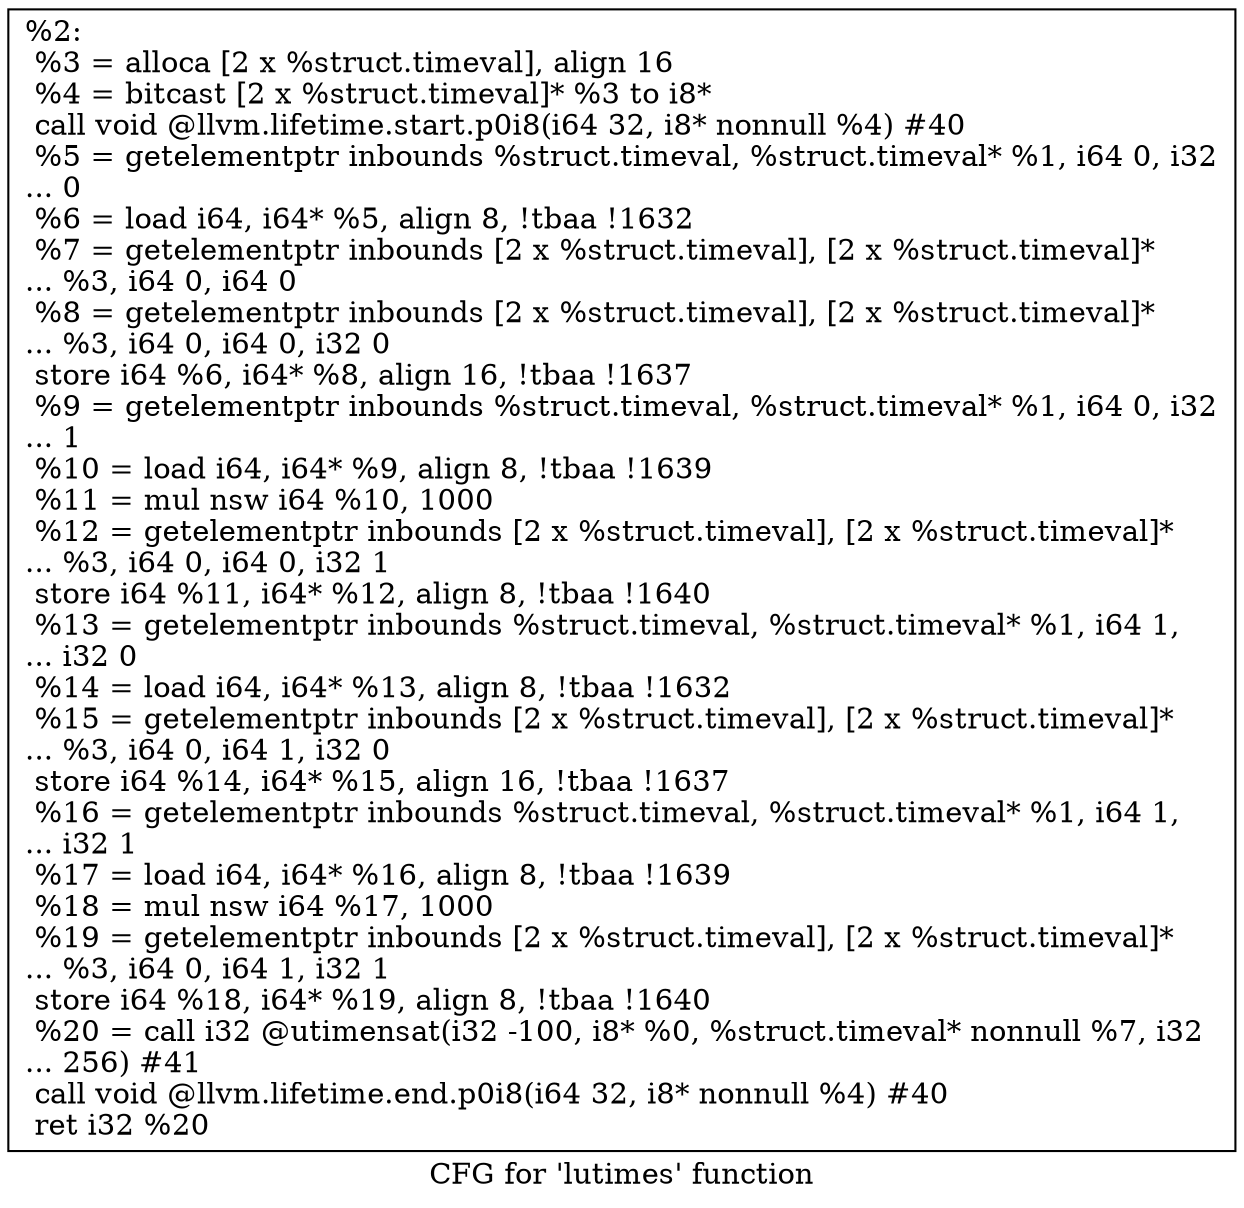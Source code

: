 digraph "CFG for 'lutimes' function" {
	label="CFG for 'lutimes' function";

	Node0x1f76af0 [shape=record,label="{%2:\l  %3 = alloca [2 x %struct.timeval], align 16\l  %4 = bitcast [2 x %struct.timeval]* %3 to i8*\l  call void @llvm.lifetime.start.p0i8(i64 32, i8* nonnull %4) #40\l  %5 = getelementptr inbounds %struct.timeval, %struct.timeval* %1, i64 0, i32\l... 0\l  %6 = load i64, i64* %5, align 8, !tbaa !1632\l  %7 = getelementptr inbounds [2 x %struct.timeval], [2 x %struct.timeval]*\l... %3, i64 0, i64 0\l  %8 = getelementptr inbounds [2 x %struct.timeval], [2 x %struct.timeval]*\l... %3, i64 0, i64 0, i32 0\l  store i64 %6, i64* %8, align 16, !tbaa !1637\l  %9 = getelementptr inbounds %struct.timeval, %struct.timeval* %1, i64 0, i32\l... 1\l  %10 = load i64, i64* %9, align 8, !tbaa !1639\l  %11 = mul nsw i64 %10, 1000\l  %12 = getelementptr inbounds [2 x %struct.timeval], [2 x %struct.timeval]*\l... %3, i64 0, i64 0, i32 1\l  store i64 %11, i64* %12, align 8, !tbaa !1640\l  %13 = getelementptr inbounds %struct.timeval, %struct.timeval* %1, i64 1,\l... i32 0\l  %14 = load i64, i64* %13, align 8, !tbaa !1632\l  %15 = getelementptr inbounds [2 x %struct.timeval], [2 x %struct.timeval]*\l... %3, i64 0, i64 1, i32 0\l  store i64 %14, i64* %15, align 16, !tbaa !1637\l  %16 = getelementptr inbounds %struct.timeval, %struct.timeval* %1, i64 1,\l... i32 1\l  %17 = load i64, i64* %16, align 8, !tbaa !1639\l  %18 = mul nsw i64 %17, 1000\l  %19 = getelementptr inbounds [2 x %struct.timeval], [2 x %struct.timeval]*\l... %3, i64 0, i64 1, i32 1\l  store i64 %18, i64* %19, align 8, !tbaa !1640\l  %20 = call i32 @utimensat(i32 -100, i8* %0, %struct.timeval* nonnull %7, i32\l... 256) #41\l  call void @llvm.lifetime.end.p0i8(i64 32, i8* nonnull %4) #40\l  ret i32 %20\l}"];
}
